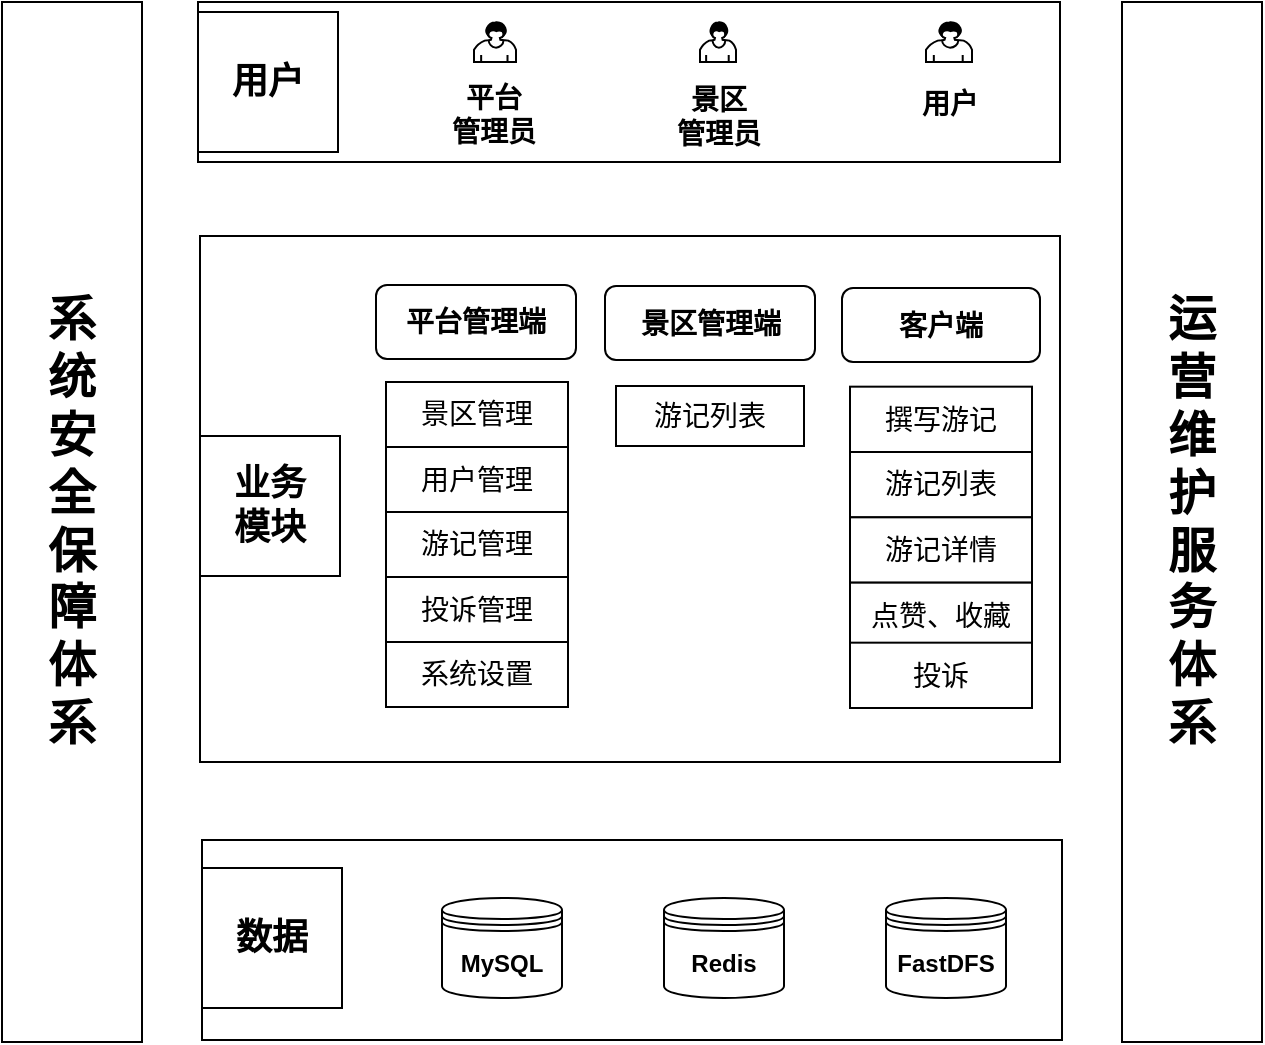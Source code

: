 <mxfile version="14.5.10" type="github">
  <diagram id="L9wh5_5upDk95yy1sQSH" name="Page-1">
    <mxGraphModel dx="1151" dy="673" grid="1" gridSize="10" guides="1" tooltips="1" connect="1" arrows="1" fold="1" page="1" pageScale="1" pageWidth="827" pageHeight="1169" math="0" shadow="0">
      <root>
        <mxCell id="0" />
        <mxCell id="1" parent="0" />
        <mxCell id="pIfulKXOhAl75pTlR59t-1" value="&lt;font face=&quot;calibri, sans-serif&quot; style=&quot;font-size: 24px&quot;&gt;&lt;b&gt;系&lt;br&gt;统&lt;br&gt;安&lt;br&gt;全&lt;br&gt;保&lt;br&gt;障&lt;br&gt;体&lt;br&gt;系&lt;/b&gt;&lt;/font&gt;" style="rounded=0;whiteSpace=wrap;html=1;" parent="1" vertex="1">
          <mxGeometry x="100" y="200" width="70" height="520" as="geometry" />
        </mxCell>
        <mxCell id="pIfulKXOhAl75pTlR59t-7" value="" style="rounded=0;whiteSpace=wrap;html=1;" parent="1" vertex="1">
          <mxGeometry x="199" y="317" width="430" height="263" as="geometry" />
        </mxCell>
        <mxCell id="pIfulKXOhAl75pTlR59t-8" value="&lt;b&gt;&lt;font style=&quot;font-size: 18px&quot;&gt;业务&lt;br&gt;模块&lt;br&gt;&lt;/font&gt;&lt;/b&gt;" style="rounded=0;whiteSpace=wrap;html=1;" parent="1" vertex="1">
          <mxGeometry x="199" y="417" width="70" height="70" as="geometry" />
        </mxCell>
        <mxCell id="pIfulKXOhAl75pTlR59t-9" value="&lt;font style=&quot;font-size: 14px&quot;&gt;平台管理端&lt;/font&gt;" style="rounded=1;whiteSpace=wrap;html=1;fontStyle=1" parent="1" vertex="1">
          <mxGeometry x="287" y="341.5" width="100" height="37" as="geometry" />
        </mxCell>
        <mxCell id="pIfulKXOhAl75pTlR59t-10" value="&lt;font style=&quot;font-size: 14px&quot;&gt;景区管理端&lt;/font&gt;" style="rounded=1;whiteSpace=wrap;html=1;fontStyle=1" parent="1" vertex="1">
          <mxGeometry x="401.5" y="342" width="105" height="37" as="geometry" />
        </mxCell>
        <mxCell id="pIfulKXOhAl75pTlR59t-11" value="&lt;font style=&quot;font-size: 14px&quot;&gt;&lt;b&gt;客户端&lt;/b&gt;&lt;/font&gt;" style="rounded=1;whiteSpace=wrap;html=1;" parent="1" vertex="1">
          <mxGeometry x="520" y="343" width="99" height="37" as="geometry" />
        </mxCell>
        <mxCell id="pIfulKXOhAl75pTlR59t-12" value="" style="rounded=0;whiteSpace=wrap;html=1;" parent="1" vertex="1">
          <mxGeometry x="198" y="200" width="431" height="80" as="geometry" />
        </mxCell>
        <mxCell id="pIfulKXOhAl75pTlR59t-13" value="&lt;b&gt;&lt;font style=&quot;font-size: 18px&quot;&gt;用户&lt;br&gt;&lt;/font&gt;&lt;/b&gt;" style="rounded=0;whiteSpace=wrap;html=1;" parent="1" vertex="1">
          <mxGeometry x="198" y="205" width="70" height="70" as="geometry" />
        </mxCell>
        <mxCell id="pIfulKXOhAl75pTlR59t-14" value="" style="shape=mxgraph.bpmn.user_task;html=1;outlineConnect=0;" parent="1" vertex="1">
          <mxGeometry x="336" y="210" width="21" height="20" as="geometry" />
        </mxCell>
        <mxCell id="pIfulKXOhAl75pTlR59t-15" value="&lt;font style=&quot;font-size: 14px&quot;&gt;平台&lt;br&gt;管理员&lt;/font&gt;" style="text;html=1;strokeColor=none;fillColor=none;align=center;verticalAlign=middle;whiteSpace=wrap;rounded=0;fontStyle=1" parent="1" vertex="1">
          <mxGeometry x="319" y="246" width="54" height="20" as="geometry" />
        </mxCell>
        <mxCell id="pIfulKXOhAl75pTlR59t-16" value="" style="shape=mxgraph.bpmn.user_task;html=1;outlineConnect=0;" parent="1" vertex="1">
          <mxGeometry x="449" y="210" width="18" height="20" as="geometry" />
        </mxCell>
        <mxCell id="pIfulKXOhAl75pTlR59t-17" value="&lt;font style=&quot;font-size: 14px&quot;&gt;景区&lt;br&gt;管理员&lt;/font&gt;" style="text;html=1;strokeColor=none;fillColor=none;align=center;verticalAlign=middle;whiteSpace=wrap;rounded=0;fontStyle=1" parent="1" vertex="1">
          <mxGeometry x="432.5" y="246" width="51" height="21" as="geometry" />
        </mxCell>
        <mxCell id="pIfulKXOhAl75pTlR59t-18" value="" style="shape=mxgraph.bpmn.user_task;html=1;outlineConnect=0;" parent="1" vertex="1">
          <mxGeometry x="562" y="210" width="23" height="20" as="geometry" />
        </mxCell>
        <mxCell id="pIfulKXOhAl75pTlR59t-19" value="&lt;font style=&quot;font-size: 14px&quot;&gt;用户&lt;/font&gt;" style="text;html=1;strokeColor=none;fillColor=none;align=center;verticalAlign=middle;whiteSpace=wrap;rounded=0;fontStyle=1" parent="1" vertex="1">
          <mxGeometry x="554" y="240" width="40" height="21" as="geometry" />
        </mxCell>
        <mxCell id="pIfulKXOhAl75pTlR59t-20" value="" style="group" parent="1" vertex="1" connectable="0">
          <mxGeometry x="292" y="390" width="91" height="130" as="geometry" />
        </mxCell>
        <mxCell id="pIfulKXOhAl75pTlR59t-21" value="&lt;span style=&quot;line-height: 150%&quot;&gt;&lt;font style=&quot;font-size: 14px&quot;&gt;景区管理&lt;/font&gt;&lt;/span&gt;" style="rounded=0;whiteSpace=wrap;html=1;" parent="pIfulKXOhAl75pTlR59t-20" vertex="1">
          <mxGeometry width="91" height="32.5" as="geometry" />
        </mxCell>
        <mxCell id="pIfulKXOhAl75pTlR59t-22" value="&lt;span style=&quot;line-height: 150%&quot;&gt;&lt;font style=&quot;font-size: 14px&quot;&gt;用户管理&lt;/font&gt;&lt;/span&gt;" style="rounded=0;whiteSpace=wrap;html=1;" parent="pIfulKXOhAl75pTlR59t-20" vertex="1">
          <mxGeometry y="32.5" width="91" height="32.5" as="geometry" />
        </mxCell>
        <mxCell id="pIfulKXOhAl75pTlR59t-23" value="&lt;span style=&quot;line-height: 150%&quot;&gt;&lt;font style=&quot;font-size: 14px&quot;&gt;游记管理&lt;/font&gt;&lt;/span&gt;" style="rounded=0;whiteSpace=wrap;html=1;" parent="pIfulKXOhAl75pTlR59t-20" vertex="1">
          <mxGeometry y="65" width="91" height="32.5" as="geometry" />
        </mxCell>
        <mxCell id="pIfulKXOhAl75pTlR59t-24" value="&lt;span style=&quot;line-height: 150%&quot;&gt;&lt;font style=&quot;font-size: 14px&quot;&gt;投诉管理&lt;/font&gt;&lt;/span&gt;" style="rounded=0;whiteSpace=wrap;html=1;" parent="pIfulKXOhAl75pTlR59t-20" vertex="1">
          <mxGeometry y="97.5" width="91" height="32.5" as="geometry" />
        </mxCell>
        <mxCell id="pIfulKXOhAl75pTlR59t-25" value="" style="group;container=1;" parent="1" vertex="1" connectable="0">
          <mxGeometry x="407" y="392" width="94" height="120" as="geometry" />
        </mxCell>
        <mxCell id="pIfulKXOhAl75pTlR59t-26" value="&lt;span style=&quot;line-height: 150%&quot;&gt;&lt;font style=&quot;font-size: 14px&quot;&gt;游记列表&lt;/font&gt;&lt;/span&gt;" style="rounded=0;whiteSpace=wrap;html=1;" parent="pIfulKXOhAl75pTlR59t-25" vertex="1">
          <mxGeometry width="94" height="30" as="geometry" />
        </mxCell>
        <mxCell id="pIfulKXOhAl75pTlR59t-30" value="" style="group" parent="1" vertex="1" connectable="0">
          <mxGeometry x="524" y="425" width="91" height="98" as="geometry" />
        </mxCell>
        <mxCell id="pIfulKXOhAl75pTlR59t-31" value="&lt;span style=&quot;line-height: 150%&quot;&gt;&lt;font style=&quot;font-size: 14px&quot;&gt;游记列表&lt;/font&gt;&lt;/span&gt;" style="rounded=0;whiteSpace=wrap;html=1;" parent="pIfulKXOhAl75pTlR59t-30" vertex="1">
          <mxGeometry width="91" height="32.667" as="geometry" />
        </mxCell>
        <mxCell id="pIfulKXOhAl75pTlR59t-32" value="&lt;span style=&quot;line-height: 150%&quot;&gt;&lt;font style=&quot;font-size: 14px&quot;&gt;游记详情&lt;/font&gt;&lt;/span&gt;" style="rounded=0;whiteSpace=wrap;html=1;" parent="pIfulKXOhAl75pTlR59t-30" vertex="1">
          <mxGeometry y="32.667" width="91" height="32.667" as="geometry" />
        </mxCell>
        <mxCell id="pIfulKXOhAl75pTlR59t-33" value="&lt;span style=&quot;line-height: 150%&quot;&gt;&lt;font style=&quot;font-size: 14px&quot;&gt;点赞、收藏&lt;/font&gt;&lt;/span&gt;" style="rounded=0;whiteSpace=wrap;html=1;" parent="pIfulKXOhAl75pTlR59t-30" vertex="1">
          <mxGeometry y="65.333" width="91" height="32.667" as="geometry" />
        </mxCell>
        <mxCell id="pIfulKXOhAl75pTlR59t-34" value="&lt;font face=&quot;calibri, sans-serif&quot;&gt;&lt;span style=&quot;font-size: 24px&quot;&gt;&lt;b&gt;运&lt;br&gt;营&lt;br&gt;维&lt;br&gt;护&lt;br&gt;服&lt;br&gt;务&lt;br&gt;体&lt;br&gt;系&lt;/b&gt;&lt;/span&gt;&lt;/font&gt;" style="rounded=0;whiteSpace=wrap;html=1;" parent="1" vertex="1">
          <mxGeometry x="660" y="200" width="70" height="520" as="geometry" />
        </mxCell>
        <mxCell id="F0azWFeUXjcDbEiPBmZ1-1" value="" style="group" vertex="1" connectable="0" parent="1">
          <mxGeometry x="200" y="619" width="430" height="100" as="geometry" />
        </mxCell>
        <mxCell id="pIfulKXOhAl75pTlR59t-2" value="" style="rounded=0;whiteSpace=wrap;html=1;" parent="F0azWFeUXjcDbEiPBmZ1-1" vertex="1">
          <mxGeometry width="430" height="100" as="geometry" />
        </mxCell>
        <mxCell id="pIfulKXOhAl75pTlR59t-3" value="&lt;b&gt;&lt;font style=&quot;font-size: 18px&quot;&gt;数据&lt;br&gt;&lt;/font&gt;&lt;/b&gt;" style="rounded=0;whiteSpace=wrap;html=1;" parent="F0azWFeUXjcDbEiPBmZ1-1" vertex="1">
          <mxGeometry y="14" width="70" height="70" as="geometry" />
        </mxCell>
        <mxCell id="pIfulKXOhAl75pTlR59t-4" value="MySQL" style="shape=datastore;whiteSpace=wrap;html=1;fontStyle=1" parent="F0azWFeUXjcDbEiPBmZ1-1" vertex="1">
          <mxGeometry x="120" y="29" width="60" height="50" as="geometry" />
        </mxCell>
        <mxCell id="F0azWFeUXjcDbEiPBmZ1-10" value="Redis" style="shape=datastore;whiteSpace=wrap;html=1;fontStyle=1" vertex="1" parent="F0azWFeUXjcDbEiPBmZ1-1">
          <mxGeometry x="231" y="29" width="60" height="50" as="geometry" />
        </mxCell>
        <mxCell id="F0azWFeUXjcDbEiPBmZ1-11" value="FastDFS" style="shape=datastore;whiteSpace=wrap;html=1;fontStyle=1" vertex="1" parent="F0azWFeUXjcDbEiPBmZ1-1">
          <mxGeometry x="342" y="29" width="60" height="50" as="geometry" />
        </mxCell>
        <mxCell id="F0azWFeUXjcDbEiPBmZ1-3" value="&lt;span style=&quot;line-height: 150%&quot;&gt;&lt;font style=&quot;font-size: 14px&quot;&gt;系统设置&lt;/font&gt;&lt;/span&gt;" style="rounded=0;whiteSpace=wrap;html=1;" vertex="1" parent="1">
          <mxGeometry x="292" y="520" width="91" height="32.5" as="geometry" />
        </mxCell>
        <mxCell id="F0azWFeUXjcDbEiPBmZ1-4" value="&lt;span style=&quot;line-height: 150%&quot;&gt;&lt;font style=&quot;font-size: 14px&quot;&gt;投诉&lt;/font&gt;&lt;/span&gt;" style="rounded=0;whiteSpace=wrap;html=1;" vertex="1" parent="1">
          <mxGeometry x="524" y="520.333" width="91" height="32.667" as="geometry" />
        </mxCell>
        <mxCell id="F0azWFeUXjcDbEiPBmZ1-5" value="&lt;span style=&quot;font-size: 14px&quot;&gt;撰写游记&lt;/span&gt;" style="rounded=0;whiteSpace=wrap;html=1;" vertex="1" parent="1">
          <mxGeometry x="524" y="392.333" width="91" height="32.667" as="geometry" />
        </mxCell>
      </root>
    </mxGraphModel>
  </diagram>
</mxfile>
